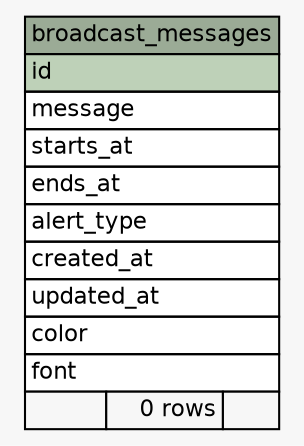 // dot 2.38.0 on Mac OS X 10.9.4
// SchemaSpy rev 590
digraph "broadcast_messages" {
  graph [
    rankdir="RL"
    bgcolor="#f7f7f7"
    nodesep="0.18"
    ranksep="0.46"
    fontname="Helvetica"
    fontsize="11"
  ];
  node [
    fontname="Helvetica"
    fontsize="11"
    shape="plaintext"
  ];
  edge [
    arrowsize="0.8"
  ];
  "broadcast_messages" [
    label=<
    <TABLE BORDER="0" CELLBORDER="1" CELLSPACING="0" BGCOLOR="#ffffff">
      <TR><TD COLSPAN="3" BGCOLOR="#9bab96" ALIGN="CENTER">broadcast_messages</TD></TR>
      <TR><TD PORT="id" COLSPAN="3" BGCOLOR="#bed1b8" ALIGN="LEFT">id</TD></TR>
      <TR><TD PORT="message" COLSPAN="3" ALIGN="LEFT">message</TD></TR>
      <TR><TD PORT="starts_at" COLSPAN="3" ALIGN="LEFT">starts_at</TD></TR>
      <TR><TD PORT="ends_at" COLSPAN="3" ALIGN="LEFT">ends_at</TD></TR>
      <TR><TD PORT="alert_type" COLSPAN="3" ALIGN="LEFT">alert_type</TD></TR>
      <TR><TD PORT="created_at" COLSPAN="3" ALIGN="LEFT">created_at</TD></TR>
      <TR><TD PORT="updated_at" COLSPAN="3" ALIGN="LEFT">updated_at</TD></TR>
      <TR><TD PORT="color" COLSPAN="3" ALIGN="LEFT">color</TD></TR>
      <TR><TD PORT="font" COLSPAN="3" ALIGN="LEFT">font</TD></TR>
      <TR><TD ALIGN="LEFT" BGCOLOR="#f7f7f7">  </TD><TD ALIGN="RIGHT" BGCOLOR="#f7f7f7">0 rows</TD><TD ALIGN="RIGHT" BGCOLOR="#f7f7f7">  </TD></TR>
    </TABLE>>
    URL="tables/broadcast_messages.html"
    tooltip="broadcast_messages"
  ];
}
